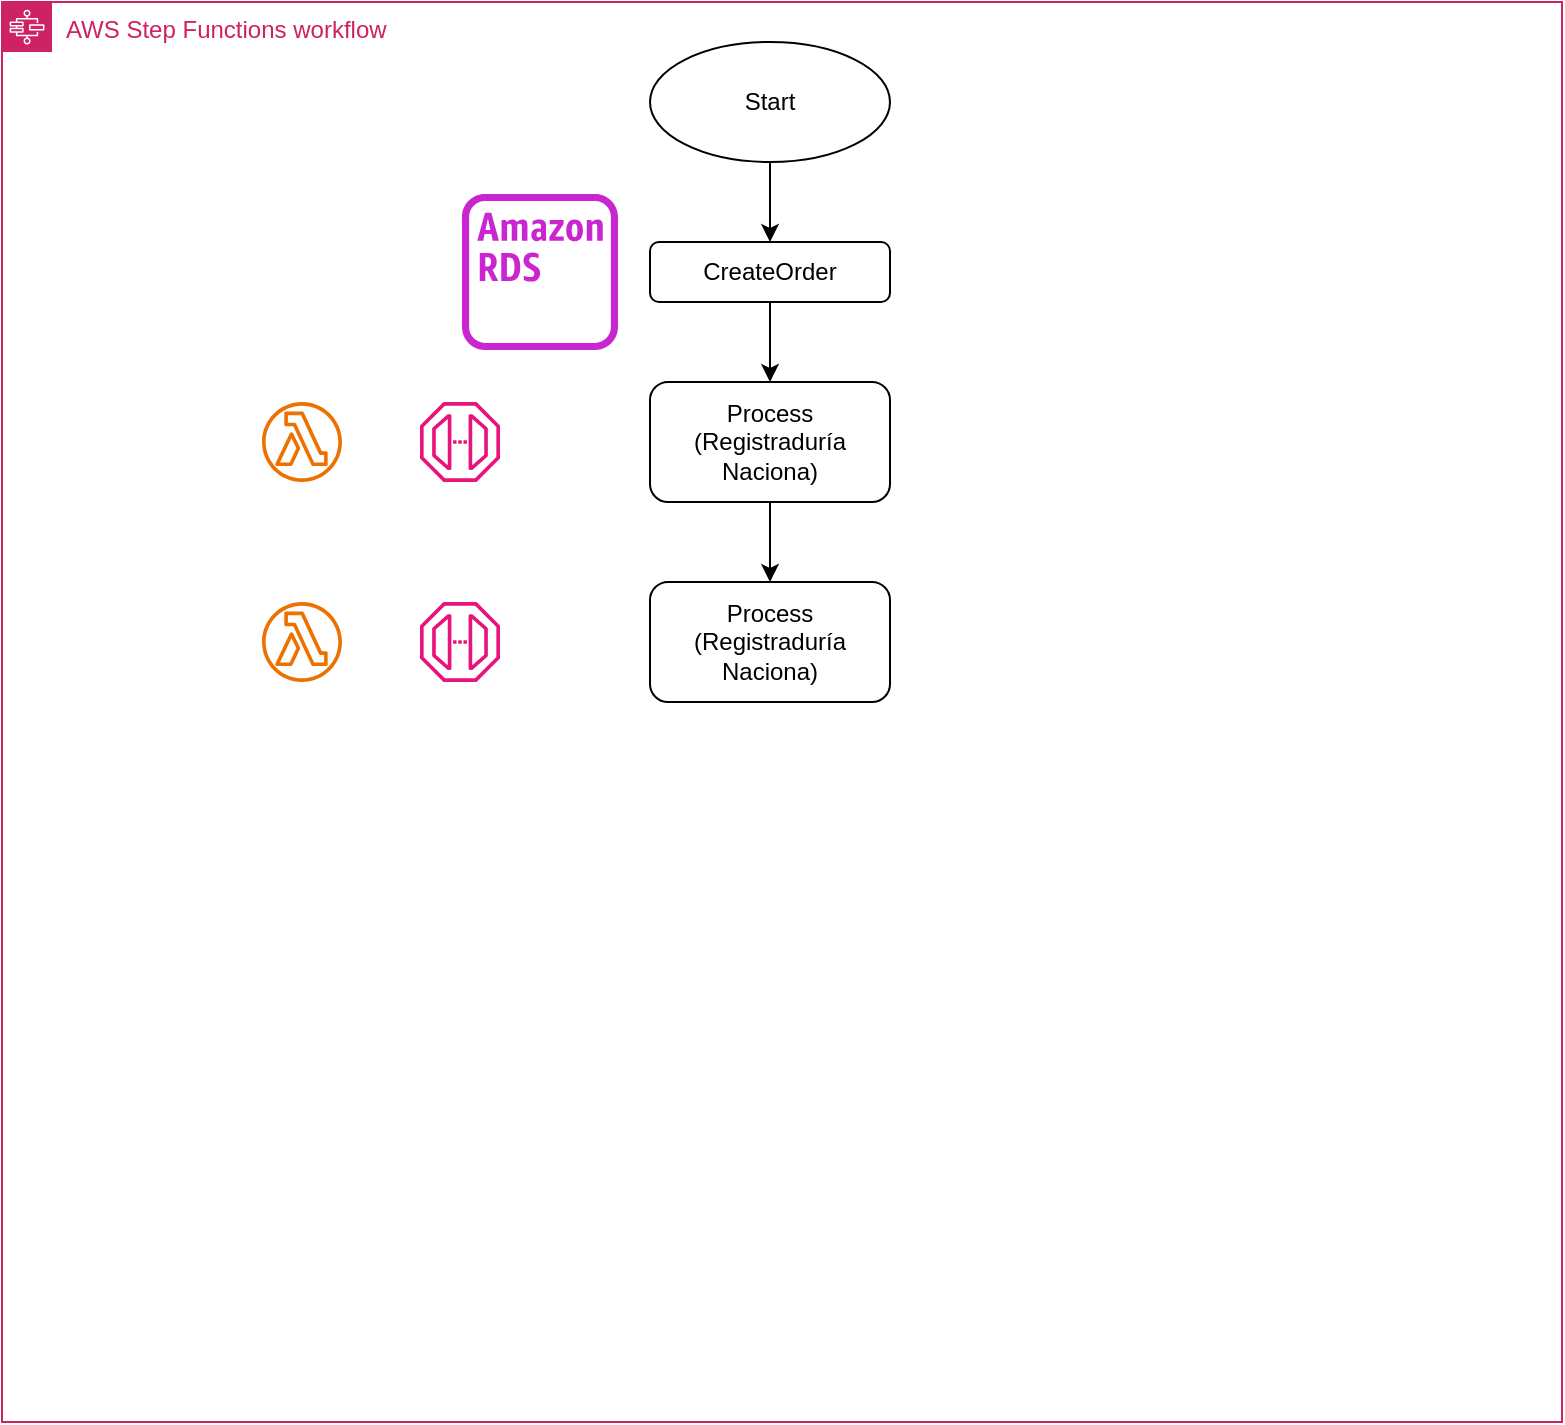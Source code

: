 <mxfile version="21.7.4" type="github">
  <diagram name="Página-1" id="LiQZPyGt5zEEKXpuetun">
    <mxGraphModel dx="1434" dy="744" grid="1" gridSize="10" guides="1" tooltips="1" connect="1" arrows="1" fold="1" page="1" pageScale="1" pageWidth="827" pageHeight="1169" math="0" shadow="0">
      <root>
        <mxCell id="0" />
        <mxCell id="1" parent="0" />
        <mxCell id="q-fP648sZez-ciRgkKnh-3" value="AWS Step Functions workflow" style="points=[[0,0],[0.25,0],[0.5,0],[0.75,0],[1,0],[1,0.25],[1,0.5],[1,0.75],[1,1],[0.75,1],[0.5,1],[0.25,1],[0,1],[0,0.75],[0,0.5],[0,0.25]];outlineConnect=0;gradientColor=none;html=1;whiteSpace=wrap;fontSize=12;fontStyle=0;container=1;pointerEvents=0;collapsible=0;recursiveResize=0;shape=mxgraph.aws4.group;grIcon=mxgraph.aws4.group_aws_step_functions_workflow;strokeColor=#CD2264;fillColor=none;verticalAlign=top;align=left;spacingLeft=30;fontColor=#CD2264;dashed=0;" vertex="1" parent="1">
          <mxGeometry x="30" y="70" width="780" height="710" as="geometry" />
        </mxCell>
        <mxCell id="q-fP648sZez-ciRgkKnh-6" style="edgeStyle=orthogonalEdgeStyle;rounded=0;orthogonalLoop=1;jettySize=auto;html=1;exitX=0.5;exitY=1;exitDx=0;exitDy=0;" edge="1" parent="q-fP648sZez-ciRgkKnh-3" source="q-fP648sZez-ciRgkKnh-4" target="q-fP648sZez-ciRgkKnh-5">
          <mxGeometry relative="1" as="geometry" />
        </mxCell>
        <mxCell id="q-fP648sZez-ciRgkKnh-4" value="Start" style="ellipse;whiteSpace=wrap;html=1;" vertex="1" parent="q-fP648sZez-ciRgkKnh-3">
          <mxGeometry x="324" y="20" width="120" height="60" as="geometry" />
        </mxCell>
        <mxCell id="q-fP648sZez-ciRgkKnh-10" style="edgeStyle=orthogonalEdgeStyle;rounded=0;orthogonalLoop=1;jettySize=auto;html=1;exitX=0.5;exitY=1;exitDx=0;exitDy=0;entryX=0.5;entryY=0;entryDx=0;entryDy=0;" edge="1" parent="q-fP648sZez-ciRgkKnh-3" source="q-fP648sZez-ciRgkKnh-5" target="q-fP648sZez-ciRgkKnh-8">
          <mxGeometry relative="1" as="geometry" />
        </mxCell>
        <mxCell id="q-fP648sZez-ciRgkKnh-5" value="CreateOrder" style="rounded=1;whiteSpace=wrap;html=1;" vertex="1" parent="q-fP648sZez-ciRgkKnh-3">
          <mxGeometry x="324" y="120" width="120" height="30" as="geometry" />
        </mxCell>
        <mxCell id="q-fP648sZez-ciRgkKnh-7" value="" style="sketch=0;outlineConnect=0;fontColor=#232F3E;gradientColor=none;fillColor=#C925D1;strokeColor=none;dashed=0;verticalLabelPosition=bottom;verticalAlign=top;align=center;html=1;fontSize=12;fontStyle=0;aspect=fixed;pointerEvents=1;shape=mxgraph.aws4.rds_instance_alt;" vertex="1" parent="q-fP648sZez-ciRgkKnh-3">
          <mxGeometry x="230" y="96" width="78" height="78" as="geometry" />
        </mxCell>
        <mxCell id="q-fP648sZez-ciRgkKnh-13" style="edgeStyle=orthogonalEdgeStyle;rounded=0;orthogonalLoop=1;jettySize=auto;html=1;exitX=0.5;exitY=1;exitDx=0;exitDy=0;entryX=0.5;entryY=0;entryDx=0;entryDy=0;" edge="1" parent="q-fP648sZez-ciRgkKnh-3" source="q-fP648sZez-ciRgkKnh-8" target="q-fP648sZez-ciRgkKnh-11">
          <mxGeometry relative="1" as="geometry" />
        </mxCell>
        <mxCell id="q-fP648sZez-ciRgkKnh-8" value="Process (Registraduría Naciona)" style="rounded=1;whiteSpace=wrap;html=1;" vertex="1" parent="q-fP648sZez-ciRgkKnh-3">
          <mxGeometry x="324" y="190" width="120" height="60" as="geometry" />
        </mxCell>
        <mxCell id="q-fP648sZez-ciRgkKnh-9" value="" style="sketch=0;outlineConnect=0;fontColor=#232F3E;gradientColor=none;fillColor=#ED7100;strokeColor=none;dashed=0;verticalLabelPosition=bottom;verticalAlign=top;align=center;html=1;fontSize=12;fontStyle=0;aspect=fixed;pointerEvents=1;shape=mxgraph.aws4.lambda_function;" vertex="1" parent="q-fP648sZez-ciRgkKnh-3">
          <mxGeometry x="130" y="200" width="40" height="40" as="geometry" />
        </mxCell>
        <mxCell id="q-fP648sZez-ciRgkKnh-11" value="Process (Registraduría Naciona)" style="rounded=1;whiteSpace=wrap;html=1;" vertex="1" parent="q-fP648sZez-ciRgkKnh-3">
          <mxGeometry x="324" y="290" width="120" height="60" as="geometry" />
        </mxCell>
        <mxCell id="q-fP648sZez-ciRgkKnh-14" value="" style="sketch=0;outlineConnect=0;fontColor=#232F3E;gradientColor=none;fillColor=#E7157B;strokeColor=none;dashed=0;verticalLabelPosition=bottom;verticalAlign=top;align=center;html=1;fontSize=12;fontStyle=0;aspect=fixed;pointerEvents=1;shape=mxgraph.aws4.endpoint;" vertex="1" parent="q-fP648sZez-ciRgkKnh-3">
          <mxGeometry x="209" y="200" width="40" height="40" as="geometry" />
        </mxCell>
        <mxCell id="q-fP648sZez-ciRgkKnh-15" value="" style="sketch=0;outlineConnect=0;fontColor=#232F3E;gradientColor=none;fillColor=#ED7100;strokeColor=none;dashed=0;verticalLabelPosition=bottom;verticalAlign=top;align=center;html=1;fontSize=12;fontStyle=0;aspect=fixed;pointerEvents=1;shape=mxgraph.aws4.lambda_function;" vertex="1" parent="q-fP648sZez-ciRgkKnh-3">
          <mxGeometry x="130" y="300" width="40" height="40" as="geometry" />
        </mxCell>
        <mxCell id="q-fP648sZez-ciRgkKnh-16" value="" style="sketch=0;outlineConnect=0;fontColor=#232F3E;gradientColor=none;fillColor=#E7157B;strokeColor=none;dashed=0;verticalLabelPosition=bottom;verticalAlign=top;align=center;html=1;fontSize=12;fontStyle=0;aspect=fixed;pointerEvents=1;shape=mxgraph.aws4.endpoint;" vertex="1" parent="q-fP648sZez-ciRgkKnh-3">
          <mxGeometry x="209" y="300" width="40" height="40" as="geometry" />
        </mxCell>
      </root>
    </mxGraphModel>
  </diagram>
</mxfile>
